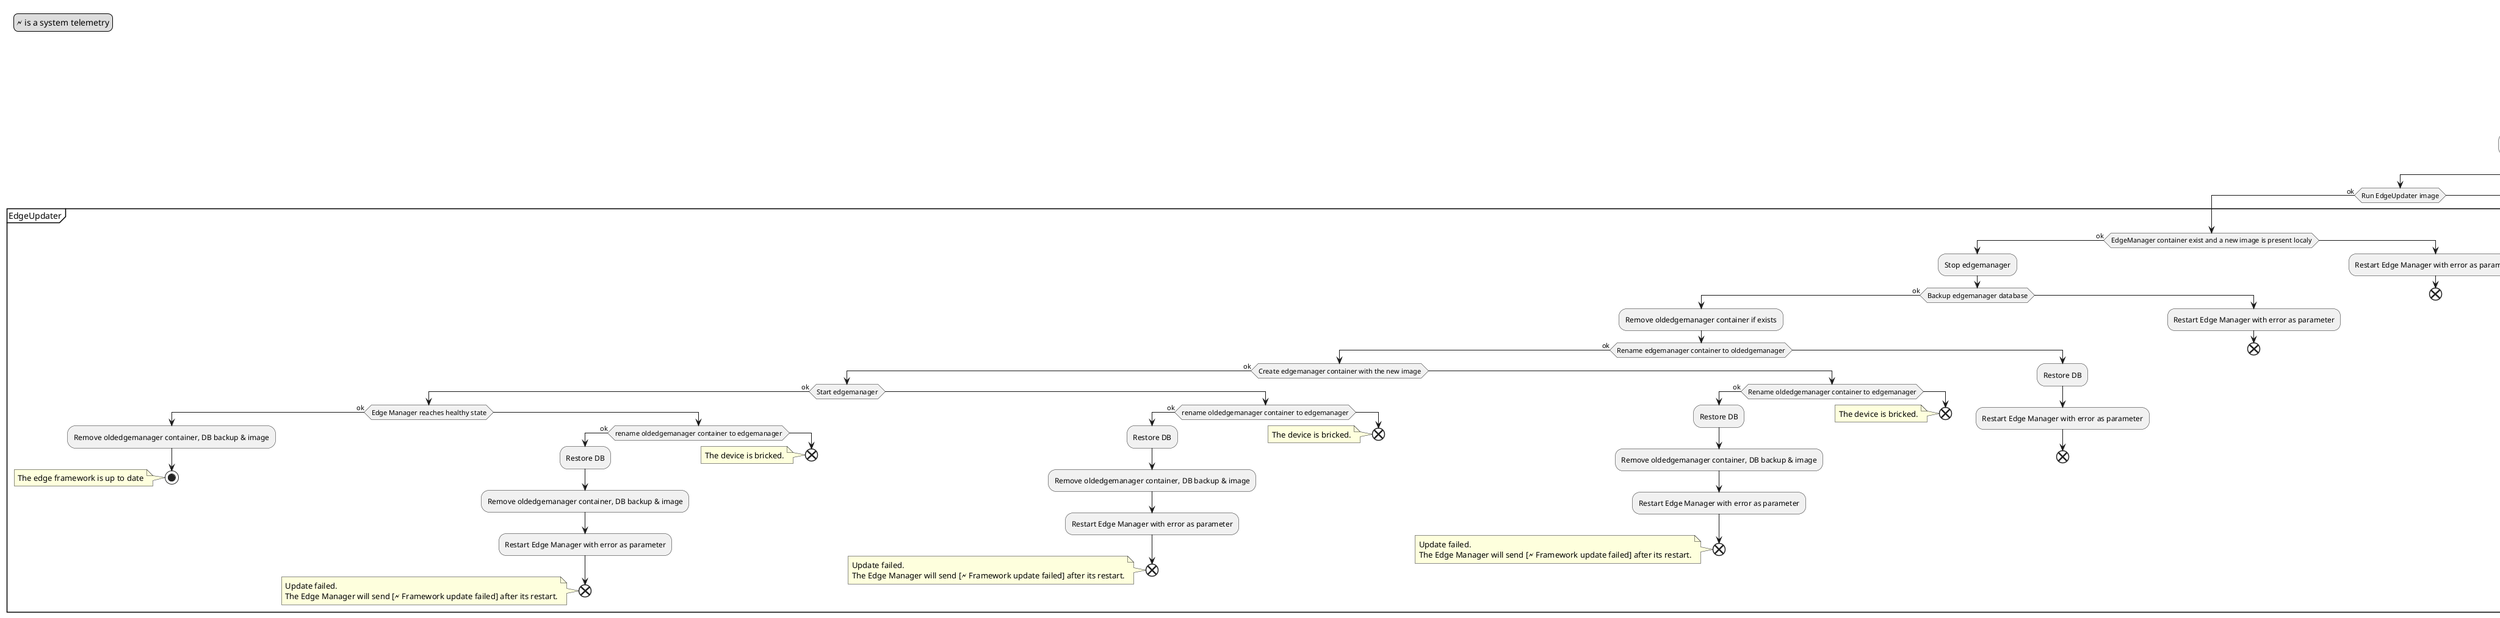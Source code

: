 @startuml
legend top left
🗲 is a system telemetry
endlegend

start
-> Twin update;
:🗲 Framework update in progress;
if (Pull New EdgeManager image) then (ok)
    ' If it fails we assume there is no edge updater on target
    : Remove all EdgeUpdater images;
    if (Pull EdgeUpdater image) then (ok)
        if (Run EdgeUpdater image) then (ok)
            partition EdgeUpdater {
                ' Preflight checks
                if (EdgeManager container exist and a new image is present localy) then (ok)
                    :Stop edgemanager;
                    if (Backup edgemanager database) then (ok)
                        ' If this one fails we assume there is no EM already present
                        :Remove oldedgemanager container if exists;
                        if(Rename edgemanager container to oldedgemanager) then (ok)
                            if (Create edgemanager container with the new image) then (ok)
                                if (Start edgemanager) then (ok)
                                    if(Edge Manager reaches healthy state) then (ok)
                                        ' No error handling here, we are done, it's best effort mode
                                        :Remove oldedgemanager container, DB backup & image;
                                        stop
                                        note left
                                        The edge framework is up to date
                                        end note
                                    else
                                        if(rename oldedgemanager container to edgemanager) then (ok)
                                            ' No error handling here, we are done, it's best effort mode
                                            :Restore DB;
                                            :Remove oldedgemanager container, DB backup & image;
                                            :Restart Edge Manager with error as parameter;
                                            end
                                            note left
                                            Update failed.
                                            The Edge Manager will send [🗲 Framework update failed] after its restart.
                                            end note
                                        else
                                            end
                                            note left
                                            The device is bricked.
                                            end note
                                        endif
                                    endif
                                else
                                    if(rename oldedgemanager container to edgemanager) then (ok)
                                        ' No error handling here, we are done, it's best effort mode
                                        :Restore DB;
                                        :Remove oldedgemanager container, DB backup & image;
                                        :Restart Edge Manager with error as parameter;
                                        end
                                        note left
                                        Update failed.
                                        The Edge Manager will send [🗲 Framework update failed] after its restart.
                                        end note
                                    else
                                        end
                                        note left
                                        The device is bricked.
                                        end note
                                    endif
                                endif
                            else
                                if(Rename oldedgemanager container to edgemanager) then (ok)
                                    ' No error handling here, we are done, it's best effort mode
                                    :Restore DB;
                                    :Remove oldedgemanager container, DB backup & image;
                                    :Restart Edge Manager with error as parameter;
                                    end
                                    note left
                                    Update failed.
                                    The Edge Manager will send [🗲 Framework update failed] after its restart.
                                    end note
                                else
                                    end
                                    note left
                                    The device is bricked.
                                    end note
                                endif
                            endif
                        else
                            :Restore DB;
                            :Restart Edge Manager with error as parameter;
                            end
                        endif
                    else
                        :Restart Edge Manager with error as parameter;
                        end
                    endif
                else
                    :Restart Edge Manager with error as parameter;
                    end
                endif
            }
        else
            :🗲 Framework update failed;
            end
        endif
    else
        :🗲 Framework update failed;
        end
    endif
else
    :🗲 Framework update failed;
    end
endif
@enduml

